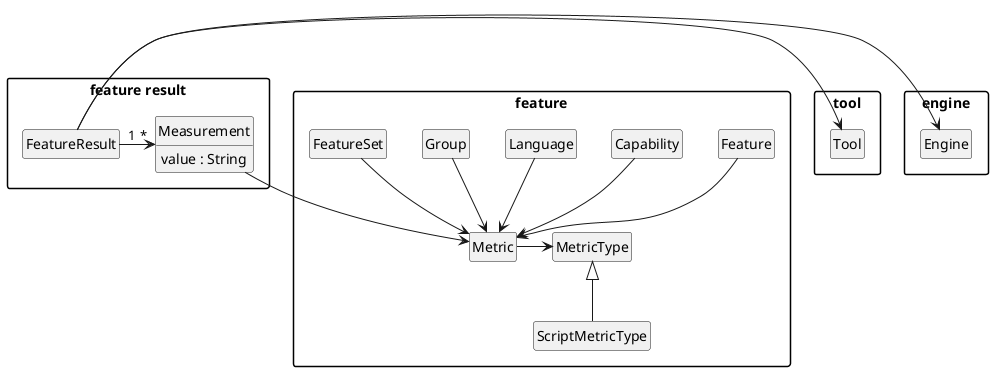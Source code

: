 @startuml

package "engine" {
  class Engine
}
package "tool" {
  class Tool
}
package "feature result" {
  class FeatureResult
  class Measurement {
    value : String
  }

  FeatureResult "1"->"*" Measurement
  FeatureResult -> Tool
  FeatureResult -> Engine
}

package "feature" {

	class Metric
	class MetricType
	class ScriptMetricType extends MetricType

	class Feature
	class Capability
    	class Language
    	class Group
    	class FeatureSet

	Feature --> Metric
	Capability --> Metric
	Language --> Metric
	Group --> Metric
	FeatureSet --> Metric

	Metric -right-> MetricType
}

Measurement --> Metric

hide empty members
hide empty methods
hide circle

skinparam monochrome true
skinparam shadowing false
skinparam packageStyle rect
@enduml
